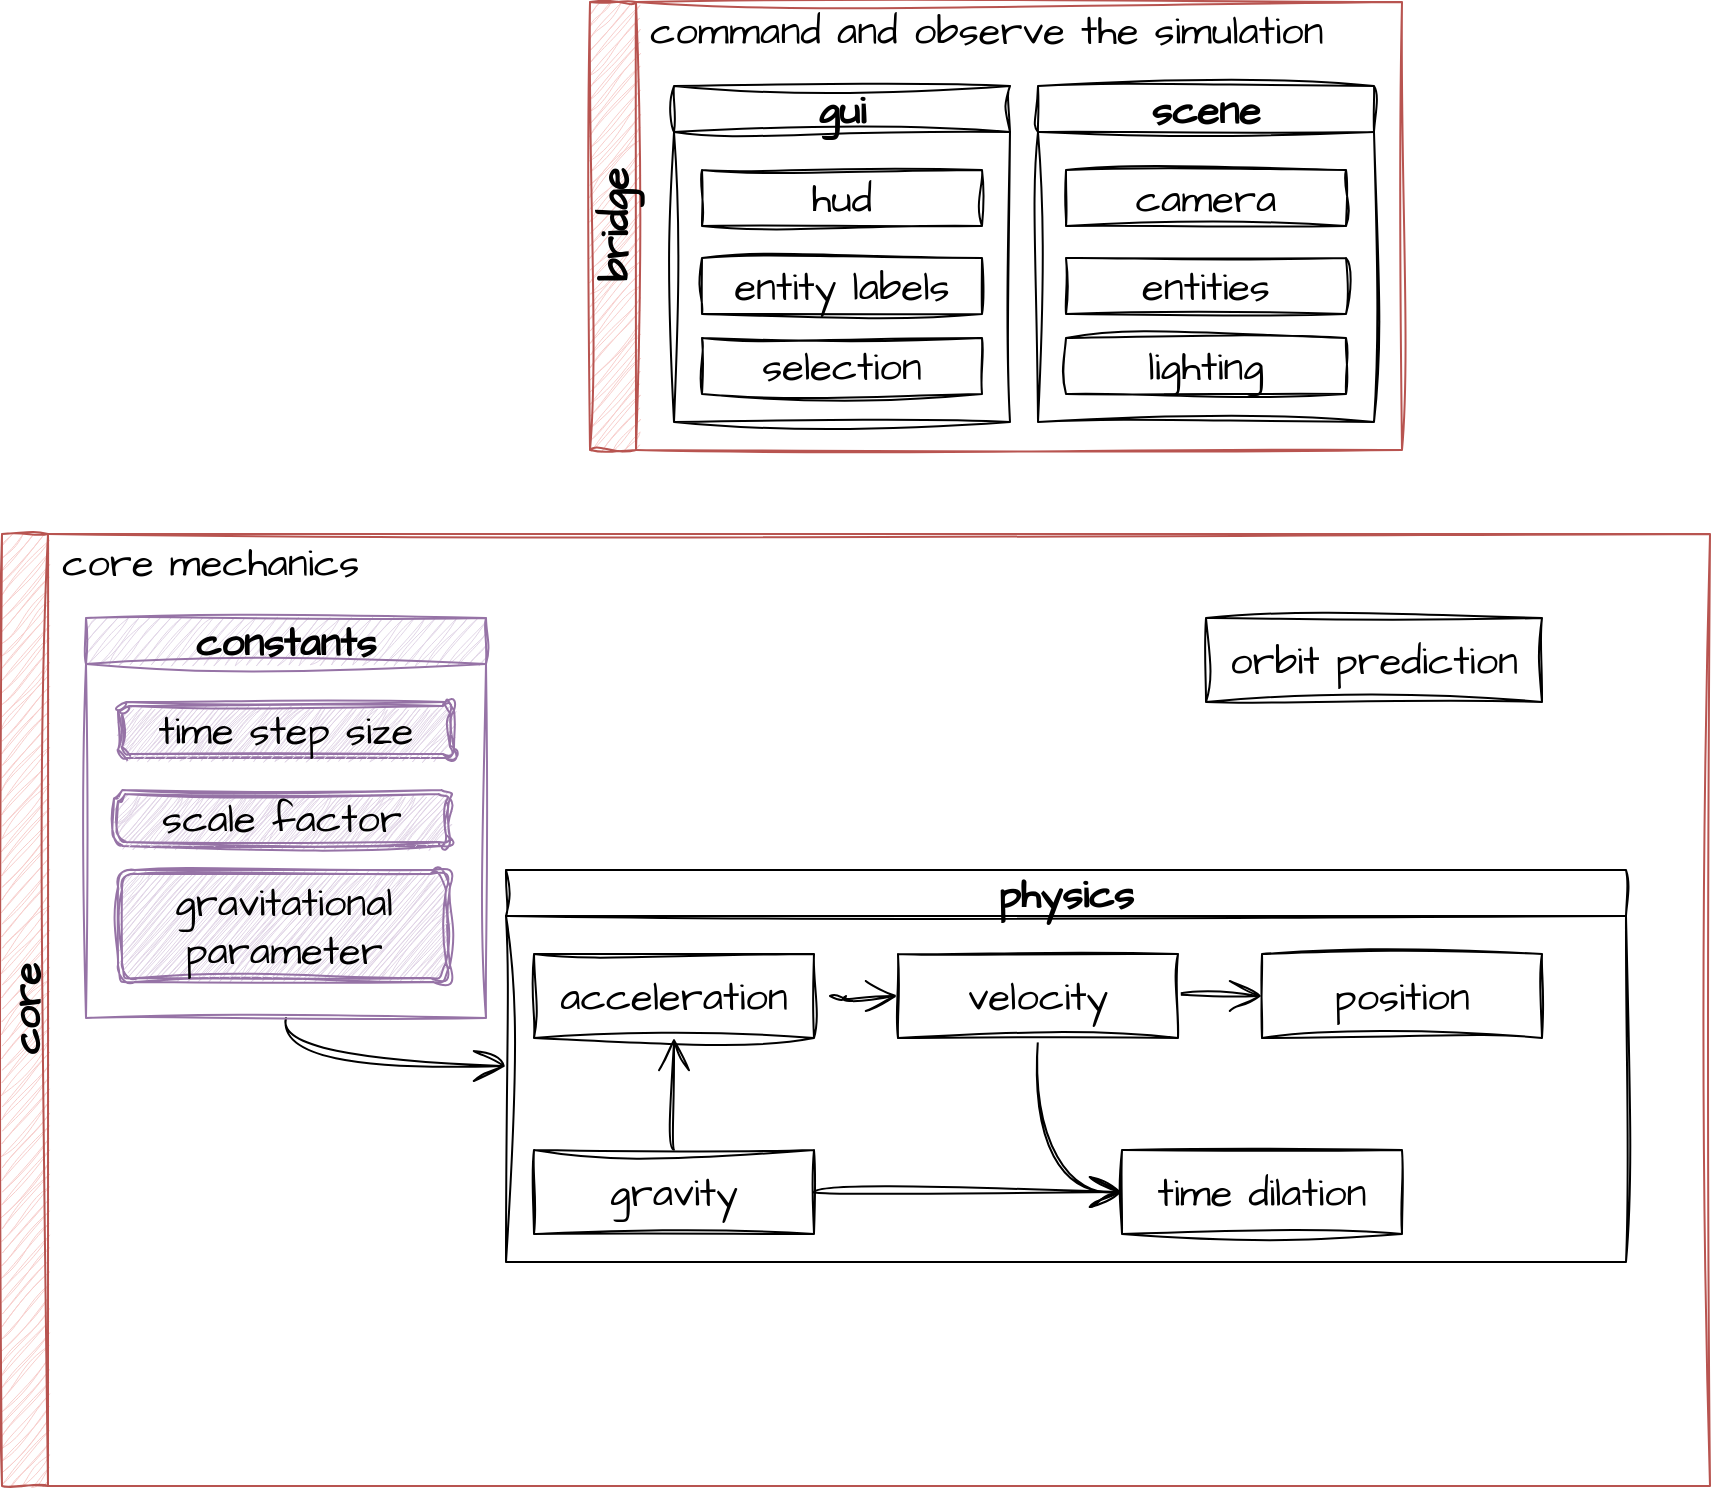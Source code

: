 <mxfile>
    <diagram id="0l3K0aD21WyDGiMrzfFD" name="Page-1">
        <mxGraphModel dx="1592" dy="624" grid="1" gridSize="14" guides="1" tooltips="1" connect="1" arrows="1" fold="1" page="0" pageScale="1" pageWidth="850" pageHeight="1100" background="none" math="0" shadow="0">
            <root>
                <mxCell id="0"/>
                <mxCell id="1" parent="0"/>
                <mxCell id="5" value="core" style="swimlane;horizontal=0;whiteSpace=wrap;html=1;sketch=1;hachureGap=4;jiggle=2;curveFitting=1;fontFamily=Architects Daughter;fontSource=https%3A%2F%2Ffonts.googleapis.com%2Fcss%3Ffamily%3DArchitects%2BDaughter;fontSize=20;fillColor=#f8cecc;strokeColor=#b85450;" parent="1" vertex="1">
                    <mxGeometry x="14" y="686" width="854" height="476" as="geometry"/>
                </mxCell>
                <mxCell id="8" value="core mechanics" style="text;html=1;strokeColor=none;fillColor=none;align=left;verticalAlign=middle;whiteSpace=wrap;rounded=0;sketch=1;hachureGap=4;jiggle=2;curveFitting=1;fontFamily=Architects Daughter;fontSource=https%3A%2F%2Ffonts.googleapis.com%2Fcss%3Ffamily%3DArchitects%2BDaughter;fontSize=20;" parent="5" vertex="1">
                    <mxGeometry x="28" width="168" height="28" as="geometry"/>
                </mxCell>
                <mxCell id="10" value="physics" style="swimlane;whiteSpace=wrap;html=1;sketch=1;hachureGap=4;jiggle=2;curveFitting=1;fontFamily=Architects Daughter;fontSource=https%3A%2F%2Ffonts.googleapis.com%2Fcss%3Ffamily%3DArchitects%2BDaughter;fontSize=20;" parent="5" vertex="1">
                    <mxGeometry x="252" y="168" width="560" height="196" as="geometry"/>
                </mxCell>
                <mxCell id="27" style="edgeStyle=orthogonalEdgeStyle;curved=1;rounded=0;sketch=1;hachureGap=4;jiggle=2;curveFitting=1;orthogonalLoop=1;jettySize=auto;html=1;entryX=0;entryY=0.5;entryDx=0;entryDy=0;fontFamily=Architects Daughter;fontSource=https%3A%2F%2Ffonts.googleapis.com%2Fcss%3Ffamily%3DArchitects%2BDaughter;fontSize=16;endArrow=open;startSize=14;endSize=14;sourcePerimeterSpacing=8;targetPerimeterSpacing=8;" parent="10" source="22" target="26" edge="1">
                    <mxGeometry relative="1" as="geometry"/>
                </mxCell>
                <mxCell id="22" value="acceleration" style="rounded=0;whiteSpace=wrap;html=1;sketch=1;hachureGap=4;jiggle=2;curveFitting=1;fontFamily=Architects Daughter;fontSource=https%3A%2F%2Ffonts.googleapis.com%2Fcss%3Ffamily%3DArchitects%2BDaughter;fontSize=20;" parent="10" vertex="1">
                    <mxGeometry x="14" y="42" width="140" height="42" as="geometry"/>
                </mxCell>
                <mxCell id="23" value="position" style="rounded=0;whiteSpace=wrap;html=1;sketch=1;hachureGap=4;jiggle=2;curveFitting=1;fontFamily=Architects Daughter;fontSource=https%3A%2F%2Ffonts.googleapis.com%2Fcss%3Ffamily%3DArchitects%2BDaughter;fontSize=20;" parent="10" vertex="1">
                    <mxGeometry x="378" y="42" width="140" height="42" as="geometry"/>
                </mxCell>
                <mxCell id="28" style="edgeStyle=orthogonalEdgeStyle;curved=1;rounded=0;sketch=1;hachureGap=4;jiggle=2;curveFitting=1;orthogonalLoop=1;jettySize=auto;html=1;exitX=1;exitY=0.5;exitDx=0;exitDy=0;entryX=0;entryY=0.5;entryDx=0;entryDy=0;fontFamily=Architects Daughter;fontSource=https%3A%2F%2Ffonts.googleapis.com%2Fcss%3Ffamily%3DArchitects%2BDaughter;fontSize=16;endArrow=open;startSize=14;endSize=14;sourcePerimeterSpacing=8;targetPerimeterSpacing=8;" parent="10" source="26" target="23" edge="1">
                    <mxGeometry relative="1" as="geometry"/>
                </mxCell>
                <mxCell id="34" style="edgeStyle=orthogonalEdgeStyle;curved=1;rounded=0;sketch=1;hachureGap=4;jiggle=2;curveFitting=1;orthogonalLoop=1;jettySize=auto;html=1;exitX=0.5;exitY=1;exitDx=0;exitDy=0;entryX=0;entryY=0.5;entryDx=0;entryDy=0;fontFamily=Architects Daughter;fontSource=https%3A%2F%2Ffonts.googleapis.com%2Fcss%3Ffamily%3DArchitects%2BDaughter;fontSize=16;endArrow=open;startSize=14;endSize=14;sourcePerimeterSpacing=8;targetPerimeterSpacing=8;" parent="10" source="26" target="32" edge="1">
                    <mxGeometry relative="1" as="geometry"/>
                </mxCell>
                <mxCell id="26" value="velocity" style="rounded=0;whiteSpace=wrap;html=1;sketch=1;hachureGap=4;jiggle=2;curveFitting=1;fontFamily=Architects Daughter;fontSource=https%3A%2F%2Ffonts.googleapis.com%2Fcss%3Ffamily%3DArchitects%2BDaughter;fontSize=20;" parent="10" vertex="1">
                    <mxGeometry x="196" y="42" width="140" height="42" as="geometry"/>
                </mxCell>
                <mxCell id="33" style="edgeStyle=orthogonalEdgeStyle;curved=1;rounded=0;sketch=1;hachureGap=4;jiggle=2;curveFitting=1;orthogonalLoop=1;jettySize=auto;html=1;exitX=0.5;exitY=0;exitDx=0;exitDy=0;entryX=0.5;entryY=1;entryDx=0;entryDy=0;fontFamily=Architects Daughter;fontSource=https%3A%2F%2Ffonts.googleapis.com%2Fcss%3Ffamily%3DArchitects%2BDaughter;fontSize=16;endArrow=open;startSize=14;endSize=14;sourcePerimeterSpacing=8;targetPerimeterSpacing=8;" parent="10" source="31" target="22" edge="1">
                    <mxGeometry relative="1" as="geometry"/>
                </mxCell>
                <mxCell id="31" value="gravity" style="rounded=0;whiteSpace=wrap;html=1;sketch=1;hachureGap=4;jiggle=2;curveFitting=1;fontFamily=Architects Daughter;fontSource=https%3A%2F%2Ffonts.googleapis.com%2Fcss%3Ffamily%3DArchitects%2BDaughter;fontSize=20;" parent="10" vertex="1">
                    <mxGeometry x="14" y="140" width="140" height="42" as="geometry"/>
                </mxCell>
                <mxCell id="32" value="time dilation" style="rounded=0;whiteSpace=wrap;html=1;sketch=1;hachureGap=4;jiggle=2;curveFitting=1;fontFamily=Architects Daughter;fontSource=https%3A%2F%2Ffonts.googleapis.com%2Fcss%3Ffamily%3DArchitects%2BDaughter;fontSize=20;" parent="10" vertex="1">
                    <mxGeometry x="308" y="140" width="140" height="42" as="geometry"/>
                </mxCell>
                <mxCell id="35" style="edgeStyle=orthogonalEdgeStyle;curved=1;rounded=0;sketch=1;hachureGap=4;jiggle=2;curveFitting=1;orthogonalLoop=1;jettySize=auto;html=1;exitX=1;exitY=0.5;exitDx=0;exitDy=0;fontFamily=Architects Daughter;fontSource=https%3A%2F%2Ffonts.googleapis.com%2Fcss%3Ffamily%3DArchitects%2BDaughter;fontSize=16;endArrow=open;startSize=14;endSize=14;sourcePerimeterSpacing=8;targetPerimeterSpacing=8;entryX=0;entryY=0.5;entryDx=0;entryDy=0;" parent="10" source="31" target="32" edge="1">
                    <mxGeometry relative="1" as="geometry">
                        <mxPoint x="196" y="196" as="targetPoint"/>
                    </mxGeometry>
                </mxCell>
                <mxCell id="38" style="edgeStyle=orthogonalEdgeStyle;curved=1;rounded=0;sketch=1;hachureGap=4;jiggle=2;curveFitting=1;orthogonalLoop=1;jettySize=auto;html=1;exitX=0.5;exitY=1;exitDx=0;exitDy=0;entryX=0;entryY=0.5;entryDx=0;entryDy=0;fontFamily=Architects Daughter;fontSource=https%3A%2F%2Ffonts.googleapis.com%2Fcss%3Ffamily%3DArchitects%2BDaughter;fontSize=16;endArrow=open;startSize=14;endSize=14;sourcePerimeterSpacing=8;targetPerimeterSpacing=8;" parent="5" source="36" target="10" edge="1">
                    <mxGeometry relative="1" as="geometry"/>
                </mxCell>
                <mxCell id="36" value="constants" style="swimlane;whiteSpace=wrap;html=1;sketch=1;hachureGap=4;jiggle=2;curveFitting=1;fontFamily=Architects Daughter;fontSource=https%3A%2F%2Ffonts.googleapis.com%2Fcss%3Ffamily%3DArchitects%2BDaughter;fontSize=20;fillColor=#e1d5e7;strokeColor=#9673a6;" parent="5" vertex="1">
                    <mxGeometry x="42" y="42" width="200" height="200" as="geometry"/>
                </mxCell>
                <mxCell id="11" value="time step size" style="shape=ext;double=1;rounded=1;whiteSpace=wrap;html=1;sketch=1;hachureGap=4;jiggle=2;curveFitting=1;fontFamily=Architects Daughter;fontSource=https%3A%2F%2Ffonts.googleapis.com%2Fcss%3Ffamily%3DArchitects%2BDaughter;fontSize=20;fillColor=#e1d5e7;strokeColor=#9673a6;" parent="36" vertex="1">
                    <mxGeometry x="16" y="42" width="168" height="28" as="geometry"/>
                </mxCell>
                <mxCell id="12" value="scale factor" style="shape=ext;double=1;rounded=1;whiteSpace=wrap;html=1;sketch=1;hachureGap=4;jiggle=2;curveFitting=1;fontFamily=Architects Daughter;fontSource=https%3A%2F%2Ffonts.googleapis.com%2Fcss%3Ffamily%3DArchitects%2BDaughter;fontSize=20;fillColor=#e1d5e7;strokeColor=#9673a6;" parent="36" vertex="1">
                    <mxGeometry x="14" y="86" width="168" height="28" as="geometry"/>
                </mxCell>
                <mxCell id="37" value="gravitational parameter" style="shape=ext;double=1;rounded=1;whiteSpace=wrap;html=1;sketch=1;hachureGap=4;jiggle=2;curveFitting=1;fontFamily=Architects Daughter;fontSource=https%3A%2F%2Ffonts.googleapis.com%2Fcss%3Ffamily%3DArchitects%2BDaughter;fontSize=20;fillColor=#e1d5e7;strokeColor=#9673a6;" parent="36" vertex="1">
                    <mxGeometry x="16" y="126" width="166" height="56" as="geometry"/>
                </mxCell>
                <mxCell id="13" value="orbit prediction" style="rounded=0;whiteSpace=wrap;html=1;sketch=1;hachureGap=4;jiggle=2;curveFitting=1;fontFamily=Architects Daughter;fontSource=https%3A%2F%2Ffonts.googleapis.com%2Fcss%3Ffamily%3DArchitects%2BDaughter;fontSize=20;" parent="5" vertex="1">
                    <mxGeometry x="602" y="42" width="168" height="42" as="geometry"/>
                </mxCell>
                <mxCell id="6" value="bridge" style="swimlane;horizontal=0;whiteSpace=wrap;html=1;sketch=1;hachureGap=4;jiggle=2;curveFitting=1;fontFamily=Architects Daughter;fontSource=https%3A%2F%2Ffonts.googleapis.com%2Fcss%3Ffamily%3DArchitects%2BDaughter;fontSize=20;fillColor=#f8cecc;strokeColor=#b85450;" parent="1" vertex="1">
                    <mxGeometry x="308" y="420" width="406" height="224" as="geometry"/>
                </mxCell>
                <mxCell id="7" value="command and observe the simulation" style="text;html=1;strokeColor=none;fillColor=none;align=left;verticalAlign=middle;whiteSpace=wrap;rounded=0;sketch=1;hachureGap=4;jiggle=2;curveFitting=1;fontFamily=Architects Daughter;fontSource=https%3A%2F%2Ffonts.googleapis.com%2Fcss%3Ffamily%3DArchitects%2BDaughter;fontSize=20;" parent="6" vertex="1">
                    <mxGeometry x="28" width="350" height="28" as="geometry"/>
                </mxCell>
                <mxCell id="15" value="gui" style="swimlane;whiteSpace=wrap;html=1;sketch=1;hachureGap=4;jiggle=2;curveFitting=1;fontFamily=Architects Daughter;fontSource=https%3A%2F%2Ffonts.googleapis.com%2Fcss%3Ffamily%3DArchitects%2BDaughter;fontSize=20;" parent="6" vertex="1">
                    <mxGeometry x="42" y="42" width="168" height="168" as="geometry"/>
                </mxCell>
                <mxCell id="19" value="hud" style="rounded=0;whiteSpace=wrap;html=1;sketch=1;hachureGap=4;jiggle=2;curveFitting=1;fontFamily=Architects Daughter;fontSource=https%3A%2F%2Ffonts.googleapis.com%2Fcss%3Ffamily%3DArchitects%2BDaughter;fontSize=20;" parent="15" vertex="1">
                    <mxGeometry x="14" y="42" width="140" height="28" as="geometry"/>
                </mxCell>
                <mxCell id="20" value="entity labels" style="rounded=0;whiteSpace=wrap;html=1;sketch=1;hachureGap=4;jiggle=2;curveFitting=1;fontFamily=Architects Daughter;fontSource=https%3A%2F%2Ffonts.googleapis.com%2Fcss%3Ffamily%3DArchitects%2BDaughter;fontSize=20;" parent="15" vertex="1">
                    <mxGeometry x="14" y="86" width="140" height="28" as="geometry"/>
                </mxCell>
                <mxCell id="21" value="selection" style="rounded=0;whiteSpace=wrap;html=1;sketch=1;hachureGap=4;jiggle=2;curveFitting=1;fontFamily=Architects Daughter;fontSource=https%3A%2F%2Ffonts.googleapis.com%2Fcss%3Ffamily%3DArchitects%2BDaughter;fontSize=20;" parent="15" vertex="1">
                    <mxGeometry x="14" y="126" width="140" height="28" as="geometry"/>
                </mxCell>
                <mxCell id="16" value="scene" style="swimlane;whiteSpace=wrap;html=1;sketch=1;hachureGap=4;jiggle=2;curveFitting=1;fontFamily=Architects Daughter;fontSource=https%3A%2F%2Ffonts.googleapis.com%2Fcss%3Ffamily%3DArchitects%2BDaughter;fontSize=20;" parent="6" vertex="1">
                    <mxGeometry x="224" y="42" width="168" height="168" as="geometry"/>
                </mxCell>
                <mxCell id="14" value="camera" style="rounded=0;whiteSpace=wrap;html=1;sketch=1;hachureGap=4;jiggle=2;curveFitting=1;fontFamily=Architects Daughter;fontSource=https%3A%2F%2Ffonts.googleapis.com%2Fcss%3Ffamily%3DArchitects%2BDaughter;fontSize=20;" parent="16" vertex="1">
                    <mxGeometry x="14" y="42" width="140" height="28" as="geometry"/>
                </mxCell>
                <mxCell id="17" value="entities" style="rounded=0;whiteSpace=wrap;html=1;sketch=1;hachureGap=4;jiggle=2;curveFitting=1;fontFamily=Architects Daughter;fontSource=https%3A%2F%2Ffonts.googleapis.com%2Fcss%3Ffamily%3DArchitects%2BDaughter;fontSize=20;" parent="16" vertex="1">
                    <mxGeometry x="14" y="86" width="140" height="28" as="geometry"/>
                </mxCell>
                <mxCell id="18" value="lighting" style="rounded=0;whiteSpace=wrap;html=1;sketch=1;hachureGap=4;jiggle=2;curveFitting=1;fontFamily=Architects Daughter;fontSource=https%3A%2F%2Ffonts.googleapis.com%2Fcss%3Ffamily%3DArchitects%2BDaughter;fontSize=20;" parent="16" vertex="1">
                    <mxGeometry x="14" y="126" width="140" height="28" as="geometry"/>
                </mxCell>
            </root>
        </mxGraphModel>
    </diagram>
</mxfile>
